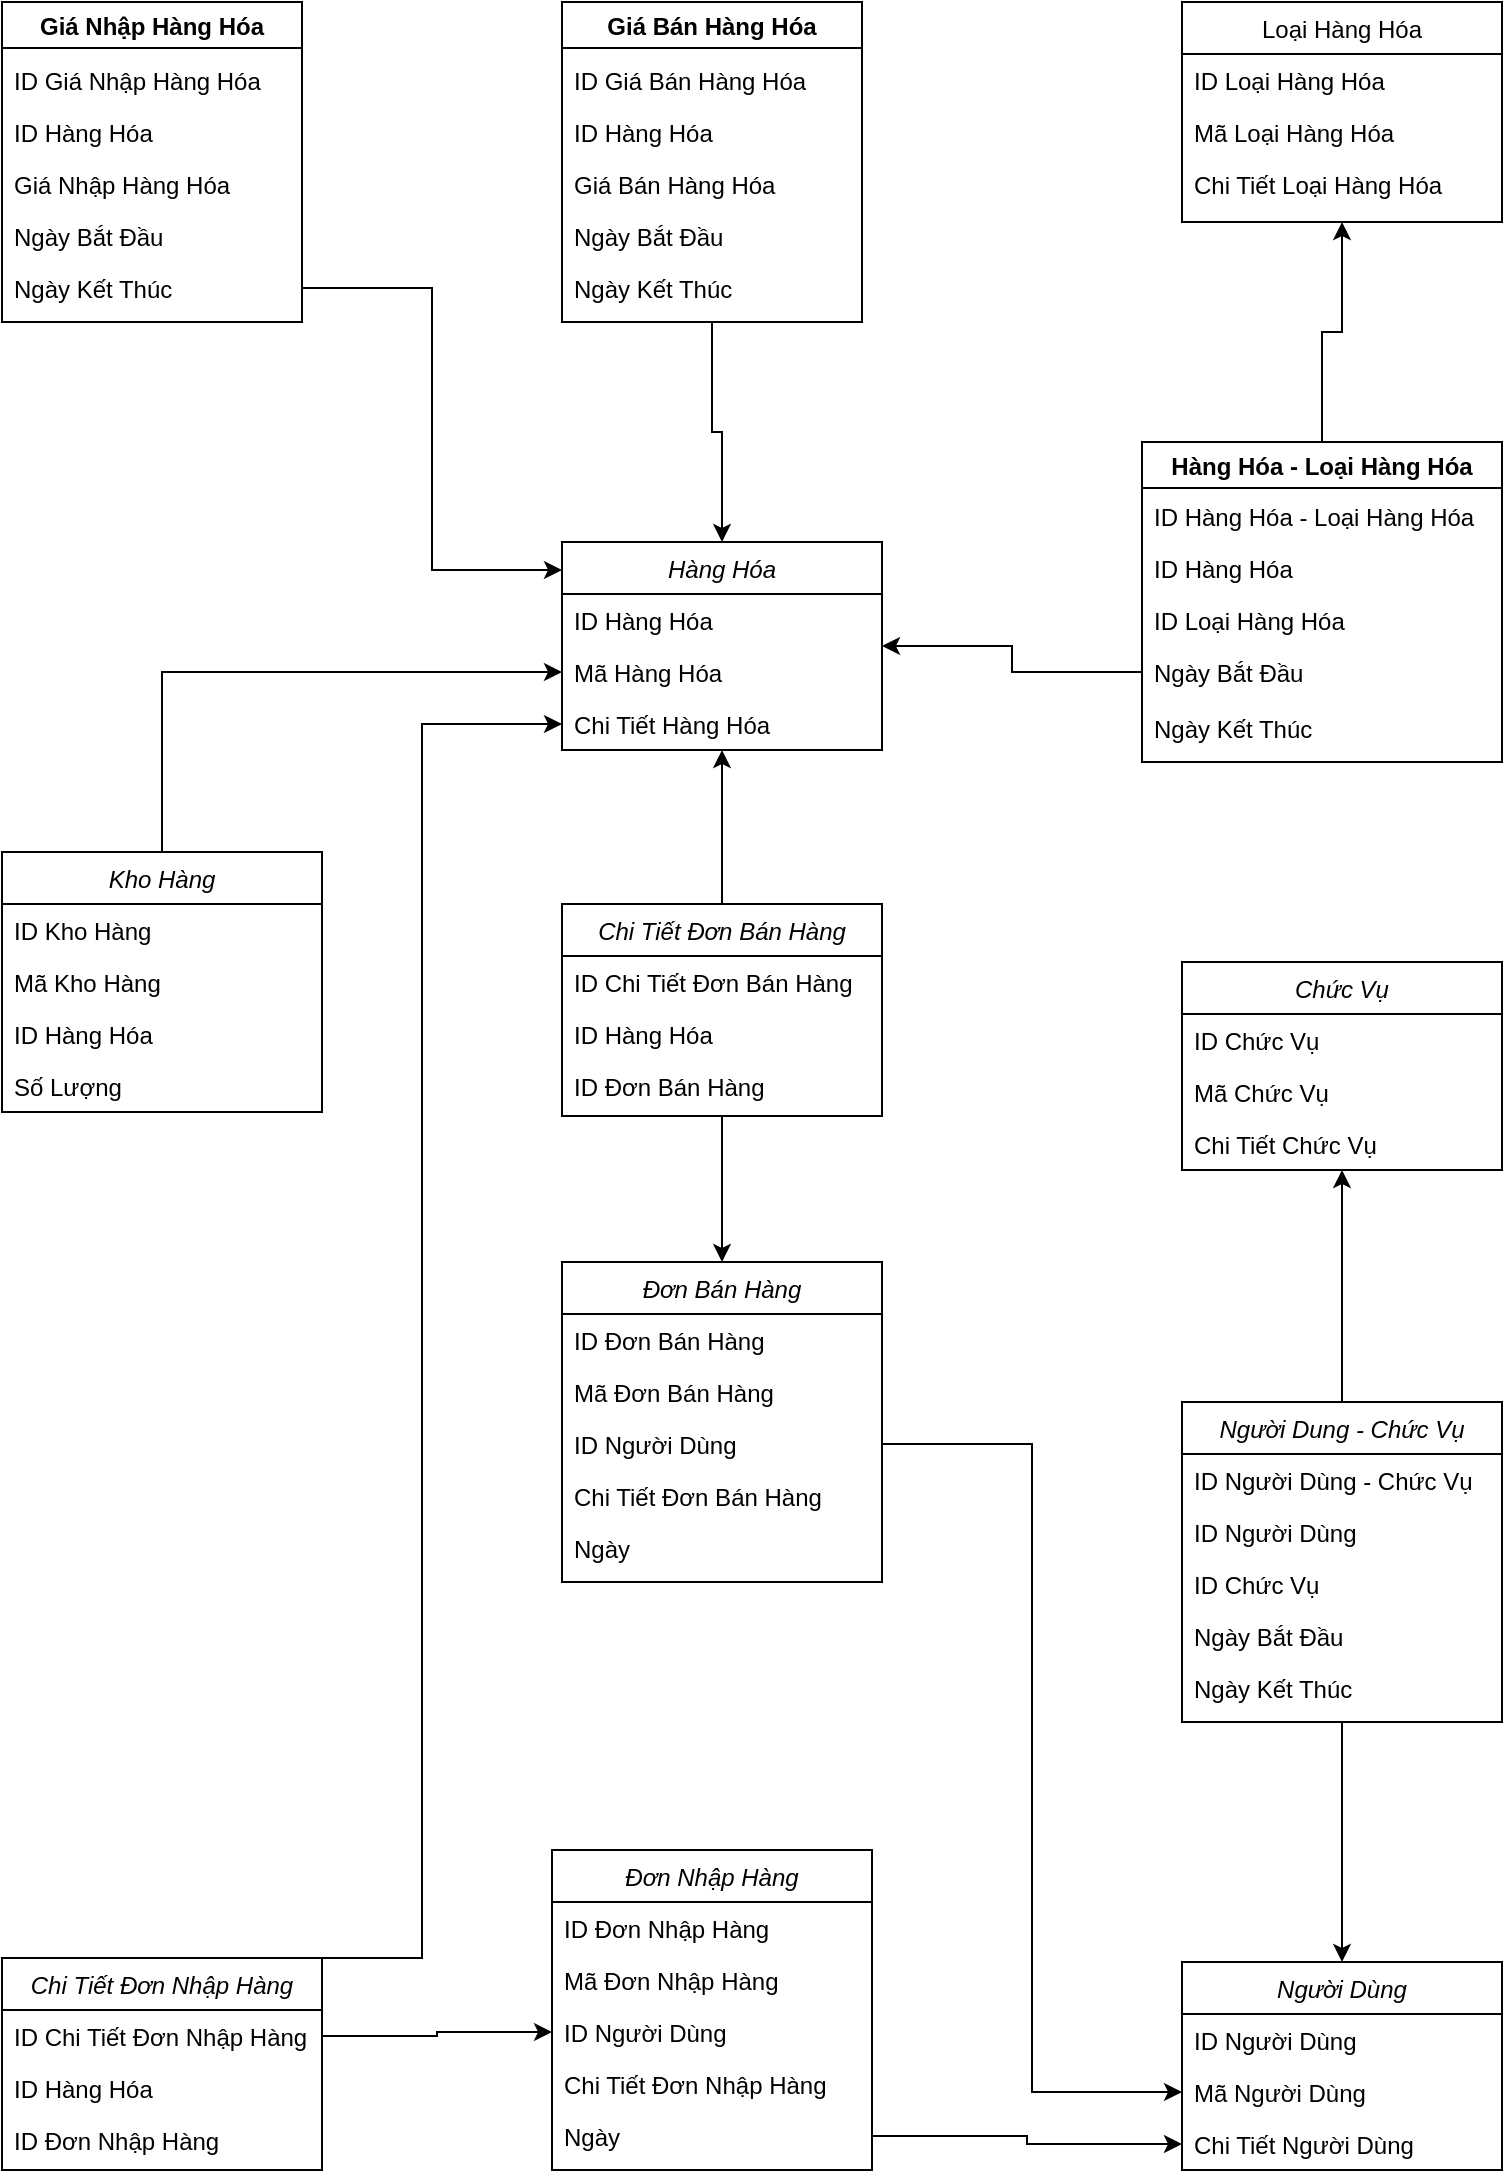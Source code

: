 <mxfile version="14.8.1" type="github">
  <diagram id="C5RBs43oDa-KdzZeNtuy" name="Page-1">
    <mxGraphModel dx="2204" dy="1164" grid="1" gridSize="10" guides="1" tooltips="1" connect="1" arrows="1" fold="1" page="1" pageScale="1" pageWidth="827" pageHeight="1169" math="0" shadow="0">
      <root>
        <mxCell id="WIyWlLk6GJQsqaUBKTNV-0" />
        <mxCell id="WIyWlLk6GJQsqaUBKTNV-1" parent="WIyWlLk6GJQsqaUBKTNV-0" />
        <mxCell id="zkfFHV4jXpPFQw0GAbJ--0" value="Hàng Hóa" style="swimlane;fontStyle=2;align=center;verticalAlign=top;childLayout=stackLayout;horizontal=1;startSize=26;horizontalStack=0;resizeParent=1;resizeLast=0;collapsible=1;marginBottom=0;rounded=0;shadow=0;strokeWidth=1;" parent="WIyWlLk6GJQsqaUBKTNV-1" vertex="1">
          <mxGeometry x="320" y="300" width="160" height="104" as="geometry">
            <mxRectangle x="230" y="140" width="160" height="26" as="alternateBounds" />
          </mxGeometry>
        </mxCell>
        <mxCell id="zkfFHV4jXpPFQw0GAbJ--1" value="ID Hàng Hóa" style="text;align=left;verticalAlign=top;spacingLeft=4;spacingRight=4;overflow=hidden;rotatable=0;points=[[0,0.5],[1,0.5]];portConstraint=eastwest;" parent="zkfFHV4jXpPFQw0GAbJ--0" vertex="1">
          <mxGeometry y="26" width="160" height="26" as="geometry" />
        </mxCell>
        <mxCell id="zkfFHV4jXpPFQw0GAbJ--2" value="Mã Hàng Hóa" style="text;align=left;verticalAlign=top;spacingLeft=4;spacingRight=4;overflow=hidden;rotatable=0;points=[[0,0.5],[1,0.5]];portConstraint=eastwest;rounded=0;shadow=0;html=0;" parent="zkfFHV4jXpPFQw0GAbJ--0" vertex="1">
          <mxGeometry y="52" width="160" height="26" as="geometry" />
        </mxCell>
        <mxCell id="zkfFHV4jXpPFQw0GAbJ--5" value="Chi Tiết Hàng Hóa" style="text;align=left;verticalAlign=top;spacingLeft=4;spacingRight=4;overflow=hidden;rotatable=0;points=[[0,0.5],[1,0.5]];portConstraint=eastwest;" parent="zkfFHV4jXpPFQw0GAbJ--0" vertex="1">
          <mxGeometry y="78" width="160" height="26" as="geometry" />
        </mxCell>
        <mxCell id="zkfFHV4jXpPFQw0GAbJ--17" value="Loại Hàng Hóa" style="swimlane;fontStyle=0;align=center;verticalAlign=top;childLayout=stackLayout;horizontal=1;startSize=26;horizontalStack=0;resizeParent=1;resizeLast=0;collapsible=1;marginBottom=0;rounded=0;shadow=0;strokeWidth=1;" parent="WIyWlLk6GJQsqaUBKTNV-1" vertex="1">
          <mxGeometry x="630" y="30" width="160" height="110" as="geometry">
            <mxRectangle x="550" y="140" width="160" height="26" as="alternateBounds" />
          </mxGeometry>
        </mxCell>
        <mxCell id="zkfFHV4jXpPFQw0GAbJ--18" value="ID Loại Hàng Hóa" style="text;align=left;verticalAlign=top;spacingLeft=4;spacingRight=4;overflow=hidden;rotatable=0;points=[[0,0.5],[1,0.5]];portConstraint=eastwest;" parent="zkfFHV4jXpPFQw0GAbJ--17" vertex="1">
          <mxGeometry y="26" width="160" height="26" as="geometry" />
        </mxCell>
        <mxCell id="zkfFHV4jXpPFQw0GAbJ--19" value="Mã Loại Hàng Hóa" style="text;align=left;verticalAlign=top;spacingLeft=4;spacingRight=4;overflow=hidden;rotatable=0;points=[[0,0.5],[1,0.5]];portConstraint=eastwest;rounded=0;shadow=0;html=0;" parent="zkfFHV4jXpPFQw0GAbJ--17" vertex="1">
          <mxGeometry y="52" width="160" height="26" as="geometry" />
        </mxCell>
        <mxCell id="zkfFHV4jXpPFQw0GAbJ--20" value="Chi Tiết Loại Hàng Hóa" style="text;align=left;verticalAlign=top;spacingLeft=4;spacingRight=4;overflow=hidden;rotatable=0;points=[[0,0.5],[1,0.5]];portConstraint=eastwest;rounded=0;shadow=0;html=0;" parent="zkfFHV4jXpPFQw0GAbJ--17" vertex="1">
          <mxGeometry y="78" width="160" height="26" as="geometry" />
        </mxCell>
        <mxCell id="qcAaCs2L5C_8BbUkwWK2-37" style="edgeStyle=orthogonalEdgeStyle;rounded=0;orthogonalLoop=1;jettySize=auto;html=1;exitX=0.5;exitY=0;exitDx=0;exitDy=0;" edge="1" parent="WIyWlLk6GJQsqaUBKTNV-1" source="qcAaCs2L5C_8BbUkwWK2-0" target="zkfFHV4jXpPFQw0GAbJ--17">
          <mxGeometry relative="1" as="geometry" />
        </mxCell>
        <mxCell id="qcAaCs2L5C_8BbUkwWK2-0" value="Hàng Hóa - Loại Hàng Hóa" style="swimlane;" vertex="1" parent="WIyWlLk6GJQsqaUBKTNV-1">
          <mxGeometry x="610" y="250" width="180" height="160" as="geometry" />
        </mxCell>
        <mxCell id="qcAaCs2L5C_8BbUkwWK2-6" value="ID Hàng Hóa - Loại Hàng Hóa" style="text;align=left;verticalAlign=top;spacingLeft=4;spacingRight=4;overflow=hidden;rotatable=0;points=[[0,0.5],[1,0.5]];portConstraint=eastwest;" vertex="1" parent="qcAaCs2L5C_8BbUkwWK2-0">
          <mxGeometry y="24" width="180" height="26" as="geometry" />
        </mxCell>
        <mxCell id="qcAaCs2L5C_8BbUkwWK2-7" value="ID Hàng Hóa" style="text;align=left;verticalAlign=top;spacingLeft=4;spacingRight=4;overflow=hidden;rotatable=0;points=[[0,0.5],[1,0.5]];portConstraint=eastwest;" vertex="1" parent="qcAaCs2L5C_8BbUkwWK2-0">
          <mxGeometry y="50" width="180" height="26" as="geometry" />
        </mxCell>
        <mxCell id="qcAaCs2L5C_8BbUkwWK2-8" value="ID Loại Hàng Hóa" style="text;align=left;verticalAlign=top;spacingLeft=4;spacingRight=4;overflow=hidden;rotatable=0;points=[[0,0.5],[1,0.5]];portConstraint=eastwest;" vertex="1" parent="qcAaCs2L5C_8BbUkwWK2-0">
          <mxGeometry y="76" width="180" height="26" as="geometry" />
        </mxCell>
        <mxCell id="qcAaCs2L5C_8BbUkwWK2-9" value="Ngày Bắt Đầu" style="text;align=left;verticalAlign=top;spacingLeft=4;spacingRight=4;overflow=hidden;rotatable=0;points=[[0,0.5],[1,0.5]];portConstraint=eastwest;" vertex="1" parent="qcAaCs2L5C_8BbUkwWK2-0">
          <mxGeometry y="102" width="180" height="26" as="geometry" />
        </mxCell>
        <mxCell id="qcAaCs2L5C_8BbUkwWK2-10" value="Ngày Kết Thúc" style="text;align=left;verticalAlign=top;spacingLeft=4;spacingRight=4;overflow=hidden;rotatable=0;points=[[0,0.5],[1,0.5]];portConstraint=eastwest;" vertex="1" parent="qcAaCs2L5C_8BbUkwWK2-0">
          <mxGeometry y="130" width="180" height="26" as="geometry" />
        </mxCell>
        <mxCell id="qcAaCs2L5C_8BbUkwWK2-39" style="edgeStyle=orthogonalEdgeStyle;rounded=0;orthogonalLoop=1;jettySize=auto;html=1;exitX=0.5;exitY=1;exitDx=0;exitDy=0;" edge="1" parent="WIyWlLk6GJQsqaUBKTNV-1" source="qcAaCs2L5C_8BbUkwWK2-13" target="zkfFHV4jXpPFQw0GAbJ--0">
          <mxGeometry relative="1" as="geometry" />
        </mxCell>
        <mxCell id="qcAaCs2L5C_8BbUkwWK2-13" value="Giá Bán Hàng Hóa" style="swimlane;" vertex="1" parent="WIyWlLk6GJQsqaUBKTNV-1">
          <mxGeometry x="320" y="30" width="150" height="160" as="geometry" />
        </mxCell>
        <mxCell id="qcAaCs2L5C_8BbUkwWK2-14" value="ID Giá Bán Hàng Hóa" style="text;align=left;verticalAlign=top;spacingLeft=4;spacingRight=4;overflow=hidden;rotatable=0;points=[[0,0.5],[1,0.5]];portConstraint=eastwest;" vertex="1" parent="qcAaCs2L5C_8BbUkwWK2-13">
          <mxGeometry y="26" width="150" height="26" as="geometry" />
        </mxCell>
        <mxCell id="qcAaCs2L5C_8BbUkwWK2-15" value="Giá Bán Hàng Hóa" style="text;align=left;verticalAlign=top;spacingLeft=4;spacingRight=4;overflow=hidden;rotatable=0;points=[[0,0.5],[1,0.5]];portConstraint=eastwest;" vertex="1" parent="qcAaCs2L5C_8BbUkwWK2-13">
          <mxGeometry y="78" width="150" height="26" as="geometry" />
        </mxCell>
        <mxCell id="qcAaCs2L5C_8BbUkwWK2-16" value="ID Hàng Hóa" style="text;align=left;verticalAlign=top;spacingLeft=4;spacingRight=4;overflow=hidden;rotatable=0;points=[[0,0.5],[1,0.5]];portConstraint=eastwest;" vertex="1" parent="qcAaCs2L5C_8BbUkwWK2-13">
          <mxGeometry y="52" width="150" height="26" as="geometry" />
        </mxCell>
        <mxCell id="qcAaCs2L5C_8BbUkwWK2-17" value="Ngày Bắt Đầu" style="text;align=left;verticalAlign=top;spacingLeft=4;spacingRight=4;overflow=hidden;rotatable=0;points=[[0,0.5],[1,0.5]];portConstraint=eastwest;" vertex="1" parent="qcAaCs2L5C_8BbUkwWK2-13">
          <mxGeometry y="104" width="150" height="26" as="geometry" />
        </mxCell>
        <mxCell id="qcAaCs2L5C_8BbUkwWK2-18" value="Ngày Kết Thúc" style="text;align=left;verticalAlign=top;spacingLeft=4;spacingRight=4;overflow=hidden;rotatable=0;points=[[0,0.5],[1,0.5]];portConstraint=eastwest;" vertex="1" parent="qcAaCs2L5C_8BbUkwWK2-13">
          <mxGeometry y="130" width="150" height="26" as="geometry" />
        </mxCell>
        <mxCell id="qcAaCs2L5C_8BbUkwWK2-20" value="Người Dùng" style="swimlane;fontStyle=2;align=center;verticalAlign=top;childLayout=stackLayout;horizontal=1;startSize=26;horizontalStack=0;resizeParent=1;resizeLast=0;collapsible=1;marginBottom=0;rounded=0;shadow=0;strokeWidth=1;" vertex="1" parent="WIyWlLk6GJQsqaUBKTNV-1">
          <mxGeometry x="630" y="1010" width="160" height="104" as="geometry">
            <mxRectangle x="230" y="140" width="160" height="26" as="alternateBounds" />
          </mxGeometry>
        </mxCell>
        <mxCell id="qcAaCs2L5C_8BbUkwWK2-21" value="ID Người Dùng" style="text;align=left;verticalAlign=top;spacingLeft=4;spacingRight=4;overflow=hidden;rotatable=0;points=[[0,0.5],[1,0.5]];portConstraint=eastwest;" vertex="1" parent="qcAaCs2L5C_8BbUkwWK2-20">
          <mxGeometry y="26" width="160" height="26" as="geometry" />
        </mxCell>
        <mxCell id="qcAaCs2L5C_8BbUkwWK2-22" value="Mã Người Dùng" style="text;align=left;verticalAlign=top;spacingLeft=4;spacingRight=4;overflow=hidden;rotatable=0;points=[[0,0.5],[1,0.5]];portConstraint=eastwest;rounded=0;shadow=0;html=0;" vertex="1" parent="qcAaCs2L5C_8BbUkwWK2-20">
          <mxGeometry y="52" width="160" height="26" as="geometry" />
        </mxCell>
        <mxCell id="qcAaCs2L5C_8BbUkwWK2-23" value="Chi Tiết Người Dùng" style="text;align=left;verticalAlign=top;spacingLeft=4;spacingRight=4;overflow=hidden;rotatable=0;points=[[0,0.5],[1,0.5]];portConstraint=eastwest;" vertex="1" parent="qcAaCs2L5C_8BbUkwWK2-20">
          <mxGeometry y="78" width="160" height="26" as="geometry" />
        </mxCell>
        <mxCell id="qcAaCs2L5C_8BbUkwWK2-24" value="Chức Vụ" style="swimlane;fontStyle=2;align=center;verticalAlign=top;childLayout=stackLayout;horizontal=1;startSize=26;horizontalStack=0;resizeParent=1;resizeLast=0;collapsible=1;marginBottom=0;rounded=0;shadow=0;strokeWidth=1;" vertex="1" parent="WIyWlLk6GJQsqaUBKTNV-1">
          <mxGeometry x="630" y="510" width="160" height="104" as="geometry">
            <mxRectangle x="230" y="140" width="160" height="26" as="alternateBounds" />
          </mxGeometry>
        </mxCell>
        <mxCell id="qcAaCs2L5C_8BbUkwWK2-25" value="ID Chức Vụ" style="text;align=left;verticalAlign=top;spacingLeft=4;spacingRight=4;overflow=hidden;rotatable=0;points=[[0,0.5],[1,0.5]];portConstraint=eastwest;" vertex="1" parent="qcAaCs2L5C_8BbUkwWK2-24">
          <mxGeometry y="26" width="160" height="26" as="geometry" />
        </mxCell>
        <mxCell id="qcAaCs2L5C_8BbUkwWK2-26" value="Mã Chức Vụ" style="text;align=left;verticalAlign=top;spacingLeft=4;spacingRight=4;overflow=hidden;rotatable=0;points=[[0,0.5],[1,0.5]];portConstraint=eastwest;rounded=0;shadow=0;html=0;" vertex="1" parent="qcAaCs2L5C_8BbUkwWK2-24">
          <mxGeometry y="52" width="160" height="26" as="geometry" />
        </mxCell>
        <mxCell id="qcAaCs2L5C_8BbUkwWK2-27" value="Chi Tiết Chức Vụ" style="text;align=left;verticalAlign=top;spacingLeft=4;spacingRight=4;overflow=hidden;rotatable=0;points=[[0,0.5],[1,0.5]];portConstraint=eastwest;" vertex="1" parent="qcAaCs2L5C_8BbUkwWK2-24">
          <mxGeometry y="78" width="160" height="26" as="geometry" />
        </mxCell>
        <mxCell id="qcAaCs2L5C_8BbUkwWK2-35" style="edgeStyle=orthogonalEdgeStyle;rounded=0;orthogonalLoop=1;jettySize=auto;html=1;exitX=0.5;exitY=0;exitDx=0;exitDy=0;" edge="1" parent="WIyWlLk6GJQsqaUBKTNV-1" source="qcAaCs2L5C_8BbUkwWK2-28" target="qcAaCs2L5C_8BbUkwWK2-24">
          <mxGeometry relative="1" as="geometry" />
        </mxCell>
        <mxCell id="qcAaCs2L5C_8BbUkwWK2-74" style="edgeStyle=orthogonalEdgeStyle;rounded=0;orthogonalLoop=1;jettySize=auto;html=1;exitX=0.5;exitY=1;exitDx=0;exitDy=0;" edge="1" parent="WIyWlLk6GJQsqaUBKTNV-1" source="qcAaCs2L5C_8BbUkwWK2-28" target="qcAaCs2L5C_8BbUkwWK2-20">
          <mxGeometry relative="1" as="geometry" />
        </mxCell>
        <mxCell id="qcAaCs2L5C_8BbUkwWK2-28" value="Người Dung - Chức Vụ" style="swimlane;fontStyle=2;align=center;verticalAlign=top;childLayout=stackLayout;horizontal=1;startSize=26;horizontalStack=0;resizeParent=1;resizeLast=0;collapsible=1;marginBottom=0;rounded=0;shadow=0;strokeWidth=1;" vertex="1" parent="WIyWlLk6GJQsqaUBKTNV-1">
          <mxGeometry x="630" y="730" width="160" height="160" as="geometry">
            <mxRectangle x="230" y="140" width="160" height="26" as="alternateBounds" />
          </mxGeometry>
        </mxCell>
        <mxCell id="qcAaCs2L5C_8BbUkwWK2-29" value="ID Người Dùng - Chức Vụ" style="text;align=left;verticalAlign=top;spacingLeft=4;spacingRight=4;overflow=hidden;rotatable=0;points=[[0,0.5],[1,0.5]];portConstraint=eastwest;" vertex="1" parent="qcAaCs2L5C_8BbUkwWK2-28">
          <mxGeometry y="26" width="160" height="26" as="geometry" />
        </mxCell>
        <mxCell id="qcAaCs2L5C_8BbUkwWK2-30" value="ID Người Dùng" style="text;align=left;verticalAlign=top;spacingLeft=4;spacingRight=4;overflow=hidden;rotatable=0;points=[[0,0.5],[1,0.5]];portConstraint=eastwest;rounded=0;shadow=0;html=0;" vertex="1" parent="qcAaCs2L5C_8BbUkwWK2-28">
          <mxGeometry y="52" width="160" height="26" as="geometry" />
        </mxCell>
        <mxCell id="qcAaCs2L5C_8BbUkwWK2-31" value="ID Chức Vụ" style="text;align=left;verticalAlign=top;spacingLeft=4;spacingRight=4;overflow=hidden;rotatable=0;points=[[0,0.5],[1,0.5]];portConstraint=eastwest;" vertex="1" parent="qcAaCs2L5C_8BbUkwWK2-28">
          <mxGeometry y="78" width="160" height="26" as="geometry" />
        </mxCell>
        <mxCell id="qcAaCs2L5C_8BbUkwWK2-32" value="Ngày Bắt Đầu" style="text;align=left;verticalAlign=top;spacingLeft=4;spacingRight=4;overflow=hidden;rotatable=0;points=[[0,0.5],[1,0.5]];portConstraint=eastwest;" vertex="1" parent="qcAaCs2L5C_8BbUkwWK2-28">
          <mxGeometry y="104" width="160" height="26" as="geometry" />
        </mxCell>
        <mxCell id="qcAaCs2L5C_8BbUkwWK2-34" value="Ngày Kết Thúc" style="text;align=left;verticalAlign=top;spacingLeft=4;spacingRight=4;overflow=hidden;rotatable=0;points=[[0,0.5],[1,0.5]];portConstraint=eastwest;" vertex="1" parent="qcAaCs2L5C_8BbUkwWK2-28">
          <mxGeometry y="130" width="160" height="26" as="geometry" />
        </mxCell>
        <mxCell id="qcAaCs2L5C_8BbUkwWK2-38" style="edgeStyle=orthogonalEdgeStyle;rounded=0;orthogonalLoop=1;jettySize=auto;html=1;exitX=0;exitY=0.5;exitDx=0;exitDy=0;" edge="1" parent="WIyWlLk6GJQsqaUBKTNV-1" source="qcAaCs2L5C_8BbUkwWK2-9" target="zkfFHV4jXpPFQw0GAbJ--0">
          <mxGeometry relative="1" as="geometry" />
        </mxCell>
        <mxCell id="qcAaCs2L5C_8BbUkwWK2-82" style="edgeStyle=orthogonalEdgeStyle;rounded=0;orthogonalLoop=1;jettySize=auto;html=1;exitX=0.5;exitY=0;exitDx=0;exitDy=0;entryX=0;entryY=0.5;entryDx=0;entryDy=0;" edge="1" parent="WIyWlLk6GJQsqaUBKTNV-1" source="qcAaCs2L5C_8BbUkwWK2-40" target="zkfFHV4jXpPFQw0GAbJ--2">
          <mxGeometry relative="1" as="geometry" />
        </mxCell>
        <mxCell id="qcAaCs2L5C_8BbUkwWK2-40" value="Kho Hàng" style="swimlane;fontStyle=2;align=center;verticalAlign=top;childLayout=stackLayout;horizontal=1;startSize=26;horizontalStack=0;resizeParent=1;resizeLast=0;collapsible=1;marginBottom=0;rounded=0;shadow=0;strokeWidth=1;" vertex="1" parent="WIyWlLk6GJQsqaUBKTNV-1">
          <mxGeometry x="40" y="455" width="160" height="130" as="geometry">
            <mxRectangle x="230" y="140" width="160" height="26" as="alternateBounds" />
          </mxGeometry>
        </mxCell>
        <mxCell id="qcAaCs2L5C_8BbUkwWK2-41" value="ID Kho Hàng" style="text;align=left;verticalAlign=top;spacingLeft=4;spacingRight=4;overflow=hidden;rotatable=0;points=[[0,0.5],[1,0.5]];portConstraint=eastwest;" vertex="1" parent="qcAaCs2L5C_8BbUkwWK2-40">
          <mxGeometry y="26" width="160" height="26" as="geometry" />
        </mxCell>
        <mxCell id="qcAaCs2L5C_8BbUkwWK2-42" value="Mã Kho Hàng" style="text;align=left;verticalAlign=top;spacingLeft=4;spacingRight=4;overflow=hidden;rotatable=0;points=[[0,0.5],[1,0.5]];portConstraint=eastwest;rounded=0;shadow=0;html=0;" vertex="1" parent="qcAaCs2L5C_8BbUkwWK2-40">
          <mxGeometry y="52" width="160" height="26" as="geometry" />
        </mxCell>
        <mxCell id="qcAaCs2L5C_8BbUkwWK2-43" value="ID Hàng Hóa" style="text;align=left;verticalAlign=top;spacingLeft=4;spacingRight=4;overflow=hidden;rotatable=0;points=[[0,0.5],[1,0.5]];portConstraint=eastwest;" vertex="1" parent="qcAaCs2L5C_8BbUkwWK2-40">
          <mxGeometry y="78" width="160" height="26" as="geometry" />
        </mxCell>
        <mxCell id="qcAaCs2L5C_8BbUkwWK2-59" value="Số Lượng" style="text;align=left;verticalAlign=top;spacingLeft=4;spacingRight=4;overflow=hidden;rotatable=0;points=[[0,0.5],[1,0.5]];portConstraint=eastwest;" vertex="1" parent="qcAaCs2L5C_8BbUkwWK2-40">
          <mxGeometry y="104" width="160" height="26" as="geometry" />
        </mxCell>
        <mxCell id="qcAaCs2L5C_8BbUkwWK2-44" value="Đơn Bán Hàng" style="swimlane;fontStyle=2;align=center;verticalAlign=top;childLayout=stackLayout;horizontal=1;startSize=26;horizontalStack=0;resizeParent=1;resizeLast=0;collapsible=1;marginBottom=0;rounded=0;shadow=0;strokeWidth=1;" vertex="1" parent="WIyWlLk6GJQsqaUBKTNV-1">
          <mxGeometry x="320" y="660" width="160" height="160" as="geometry">
            <mxRectangle x="230" y="140" width="160" height="26" as="alternateBounds" />
          </mxGeometry>
        </mxCell>
        <mxCell id="qcAaCs2L5C_8BbUkwWK2-45" value="ID Đơn Bán Hàng" style="text;align=left;verticalAlign=top;spacingLeft=4;spacingRight=4;overflow=hidden;rotatable=0;points=[[0,0.5],[1,0.5]];portConstraint=eastwest;" vertex="1" parent="qcAaCs2L5C_8BbUkwWK2-44">
          <mxGeometry y="26" width="160" height="26" as="geometry" />
        </mxCell>
        <mxCell id="qcAaCs2L5C_8BbUkwWK2-46" value="Mã Đơn Bán Hàng" style="text;align=left;verticalAlign=top;spacingLeft=4;spacingRight=4;overflow=hidden;rotatable=0;points=[[0,0.5],[1,0.5]];portConstraint=eastwest;rounded=0;shadow=0;html=0;" vertex="1" parent="qcAaCs2L5C_8BbUkwWK2-44">
          <mxGeometry y="52" width="160" height="26" as="geometry" />
        </mxCell>
        <mxCell id="qcAaCs2L5C_8BbUkwWK2-49" value="ID Người Dùng" style="text;align=left;verticalAlign=top;spacingLeft=4;spacingRight=4;overflow=hidden;rotatable=0;points=[[0,0.5],[1,0.5]];portConstraint=eastwest;" vertex="1" parent="qcAaCs2L5C_8BbUkwWK2-44">
          <mxGeometry y="78" width="160" height="26" as="geometry" />
        </mxCell>
        <mxCell id="qcAaCs2L5C_8BbUkwWK2-47" value="Chi Tiết Đơn Bán Hàng" style="text;align=left;verticalAlign=top;spacingLeft=4;spacingRight=4;overflow=hidden;rotatable=0;points=[[0,0.5],[1,0.5]];portConstraint=eastwest;" vertex="1" parent="qcAaCs2L5C_8BbUkwWK2-44">
          <mxGeometry y="104" width="160" height="26" as="geometry" />
        </mxCell>
        <mxCell id="qcAaCs2L5C_8BbUkwWK2-48" value="Ngày" style="text;align=left;verticalAlign=top;spacingLeft=4;spacingRight=4;overflow=hidden;rotatable=0;points=[[0,0.5],[1,0.5]];portConstraint=eastwest;" vertex="1" parent="qcAaCs2L5C_8BbUkwWK2-44">
          <mxGeometry y="130" width="160" height="26" as="geometry" />
        </mxCell>
        <mxCell id="qcAaCs2L5C_8BbUkwWK2-50" style="edgeStyle=orthogonalEdgeStyle;rounded=0;orthogonalLoop=1;jettySize=auto;html=1;exitX=1;exitY=0.5;exitDx=0;exitDy=0;entryX=0;entryY=0.5;entryDx=0;entryDy=0;" edge="1" parent="WIyWlLk6GJQsqaUBKTNV-1" source="qcAaCs2L5C_8BbUkwWK2-49" target="qcAaCs2L5C_8BbUkwWK2-22">
          <mxGeometry relative="1" as="geometry" />
        </mxCell>
        <mxCell id="qcAaCs2L5C_8BbUkwWK2-57" style="edgeStyle=orthogonalEdgeStyle;rounded=0;orthogonalLoop=1;jettySize=auto;html=1;exitX=0.5;exitY=0;exitDx=0;exitDy=0;" edge="1" parent="WIyWlLk6GJQsqaUBKTNV-1" source="qcAaCs2L5C_8BbUkwWK2-51" target="zkfFHV4jXpPFQw0GAbJ--0">
          <mxGeometry relative="1" as="geometry" />
        </mxCell>
        <mxCell id="qcAaCs2L5C_8BbUkwWK2-58" style="edgeStyle=orthogonalEdgeStyle;rounded=0;orthogonalLoop=1;jettySize=auto;html=1;exitX=0.5;exitY=1;exitDx=0;exitDy=0;" edge="1" parent="WIyWlLk6GJQsqaUBKTNV-1" source="qcAaCs2L5C_8BbUkwWK2-51" target="qcAaCs2L5C_8BbUkwWK2-44">
          <mxGeometry relative="1" as="geometry" />
        </mxCell>
        <mxCell id="qcAaCs2L5C_8BbUkwWK2-51" value="Chi Tiết Đơn Bán Hàng" style="swimlane;fontStyle=2;align=center;verticalAlign=top;childLayout=stackLayout;horizontal=1;startSize=26;horizontalStack=0;resizeParent=1;resizeLast=0;collapsible=1;marginBottom=0;rounded=0;shadow=0;strokeWidth=1;" vertex="1" parent="WIyWlLk6GJQsqaUBKTNV-1">
          <mxGeometry x="320" y="481" width="160" height="106" as="geometry">
            <mxRectangle x="230" y="140" width="160" height="26" as="alternateBounds" />
          </mxGeometry>
        </mxCell>
        <mxCell id="qcAaCs2L5C_8BbUkwWK2-53" value="ID Chi Tiết Đơn Bán Hàng" style="text;align=left;verticalAlign=top;spacingLeft=4;spacingRight=4;overflow=hidden;rotatable=0;points=[[0,0.5],[1,0.5]];portConstraint=eastwest;rounded=0;shadow=0;html=0;" vertex="1" parent="qcAaCs2L5C_8BbUkwWK2-51">
          <mxGeometry y="26" width="160" height="26" as="geometry" />
        </mxCell>
        <mxCell id="qcAaCs2L5C_8BbUkwWK2-54" value="ID Hàng Hóa" style="text;align=left;verticalAlign=top;spacingLeft=4;spacingRight=4;overflow=hidden;rotatable=0;points=[[0,0.5],[1,0.5]];portConstraint=eastwest;" vertex="1" parent="qcAaCs2L5C_8BbUkwWK2-51">
          <mxGeometry y="52" width="160" height="26" as="geometry" />
        </mxCell>
        <mxCell id="qcAaCs2L5C_8BbUkwWK2-55" value="ID Đơn Bán Hàng" style="text;align=left;verticalAlign=top;spacingLeft=4;spacingRight=4;overflow=hidden;rotatable=0;points=[[0,0.5],[1,0.5]];portConstraint=eastwest;" vertex="1" parent="qcAaCs2L5C_8BbUkwWK2-51">
          <mxGeometry y="78" width="160" height="26" as="geometry" />
        </mxCell>
        <mxCell id="qcAaCs2L5C_8BbUkwWK2-60" value="Giá Nhập Hàng Hóa" style="swimlane;" vertex="1" parent="WIyWlLk6GJQsqaUBKTNV-1">
          <mxGeometry x="40" y="30" width="150" height="160" as="geometry" />
        </mxCell>
        <mxCell id="qcAaCs2L5C_8BbUkwWK2-61" value="ID Giá Nhập Hàng Hóa" style="text;align=left;verticalAlign=top;spacingLeft=4;spacingRight=4;overflow=hidden;rotatable=0;points=[[0,0.5],[1,0.5]];portConstraint=eastwest;" vertex="1" parent="qcAaCs2L5C_8BbUkwWK2-60">
          <mxGeometry y="26" width="150" height="26" as="geometry" />
        </mxCell>
        <mxCell id="qcAaCs2L5C_8BbUkwWK2-62" value="Giá Nhập Hàng Hóa" style="text;align=left;verticalAlign=top;spacingLeft=4;spacingRight=4;overflow=hidden;rotatable=0;points=[[0,0.5],[1,0.5]];portConstraint=eastwest;" vertex="1" parent="qcAaCs2L5C_8BbUkwWK2-60">
          <mxGeometry y="78" width="150" height="26" as="geometry" />
        </mxCell>
        <mxCell id="qcAaCs2L5C_8BbUkwWK2-63" value="ID Hàng Hóa" style="text;align=left;verticalAlign=top;spacingLeft=4;spacingRight=4;overflow=hidden;rotatable=0;points=[[0,0.5],[1,0.5]];portConstraint=eastwest;" vertex="1" parent="qcAaCs2L5C_8BbUkwWK2-60">
          <mxGeometry y="52" width="150" height="26" as="geometry" />
        </mxCell>
        <mxCell id="qcAaCs2L5C_8BbUkwWK2-64" value="Ngày Bắt Đầu" style="text;align=left;verticalAlign=top;spacingLeft=4;spacingRight=4;overflow=hidden;rotatable=0;points=[[0,0.5],[1,0.5]];portConstraint=eastwest;" vertex="1" parent="qcAaCs2L5C_8BbUkwWK2-60">
          <mxGeometry y="104" width="150" height="26" as="geometry" />
        </mxCell>
        <mxCell id="qcAaCs2L5C_8BbUkwWK2-65" value="Ngày Kết Thúc" style="text;align=left;verticalAlign=top;spacingLeft=4;spacingRight=4;overflow=hidden;rotatable=0;points=[[0,0.5],[1,0.5]];portConstraint=eastwest;" vertex="1" parent="qcAaCs2L5C_8BbUkwWK2-60">
          <mxGeometry y="130" width="150" height="26" as="geometry" />
        </mxCell>
        <mxCell id="qcAaCs2L5C_8BbUkwWK2-66" style="edgeStyle=orthogonalEdgeStyle;rounded=0;orthogonalLoop=1;jettySize=auto;html=1;exitX=1;exitY=0.5;exitDx=0;exitDy=0;entryX=0;entryY=0.135;entryDx=0;entryDy=0;entryPerimeter=0;" edge="1" parent="WIyWlLk6GJQsqaUBKTNV-1" source="qcAaCs2L5C_8BbUkwWK2-65" target="zkfFHV4jXpPFQw0GAbJ--0">
          <mxGeometry relative="1" as="geometry" />
        </mxCell>
        <mxCell id="qcAaCs2L5C_8BbUkwWK2-68" value="Đơn Nhập Hàng" style="swimlane;fontStyle=2;align=center;verticalAlign=top;childLayout=stackLayout;horizontal=1;startSize=26;horizontalStack=0;resizeParent=1;resizeLast=0;collapsible=1;marginBottom=0;rounded=0;shadow=0;strokeWidth=1;" vertex="1" parent="WIyWlLk6GJQsqaUBKTNV-1">
          <mxGeometry x="315" y="954" width="160" height="160" as="geometry">
            <mxRectangle x="230" y="140" width="160" height="26" as="alternateBounds" />
          </mxGeometry>
        </mxCell>
        <mxCell id="qcAaCs2L5C_8BbUkwWK2-69" value="ID Đơn Nhập Hàng" style="text;align=left;verticalAlign=top;spacingLeft=4;spacingRight=4;overflow=hidden;rotatable=0;points=[[0,0.5],[1,0.5]];portConstraint=eastwest;" vertex="1" parent="qcAaCs2L5C_8BbUkwWK2-68">
          <mxGeometry y="26" width="160" height="26" as="geometry" />
        </mxCell>
        <mxCell id="qcAaCs2L5C_8BbUkwWK2-70" value="Mã Đơn Nhập Hàng" style="text;align=left;verticalAlign=top;spacingLeft=4;spacingRight=4;overflow=hidden;rotatable=0;points=[[0,0.5],[1,0.5]];portConstraint=eastwest;rounded=0;shadow=0;html=0;" vertex="1" parent="qcAaCs2L5C_8BbUkwWK2-68">
          <mxGeometry y="52" width="160" height="26" as="geometry" />
        </mxCell>
        <mxCell id="qcAaCs2L5C_8BbUkwWK2-71" value="ID Người Dùng" style="text;align=left;verticalAlign=top;spacingLeft=4;spacingRight=4;overflow=hidden;rotatable=0;points=[[0,0.5],[1,0.5]];portConstraint=eastwest;" vertex="1" parent="qcAaCs2L5C_8BbUkwWK2-68">
          <mxGeometry y="78" width="160" height="26" as="geometry" />
        </mxCell>
        <mxCell id="qcAaCs2L5C_8BbUkwWK2-72" value="Chi Tiết Đơn Nhập Hàng" style="text;align=left;verticalAlign=top;spacingLeft=4;spacingRight=4;overflow=hidden;rotatable=0;points=[[0,0.5],[1,0.5]];portConstraint=eastwest;" vertex="1" parent="qcAaCs2L5C_8BbUkwWK2-68">
          <mxGeometry y="104" width="160" height="26" as="geometry" />
        </mxCell>
        <mxCell id="qcAaCs2L5C_8BbUkwWK2-73" value="Ngày" style="text;align=left;verticalAlign=top;spacingLeft=4;spacingRight=4;overflow=hidden;rotatable=0;points=[[0,0.5],[1,0.5]];portConstraint=eastwest;" vertex="1" parent="qcAaCs2L5C_8BbUkwWK2-68">
          <mxGeometry y="130" width="160" height="26" as="geometry" />
        </mxCell>
        <mxCell id="qcAaCs2L5C_8BbUkwWK2-75" style="edgeStyle=orthogonalEdgeStyle;rounded=0;orthogonalLoop=1;jettySize=auto;html=1;exitX=1;exitY=0.5;exitDx=0;exitDy=0;entryX=0;entryY=0.5;entryDx=0;entryDy=0;" edge="1" parent="WIyWlLk6GJQsqaUBKTNV-1" source="qcAaCs2L5C_8BbUkwWK2-73" target="qcAaCs2L5C_8BbUkwWK2-23">
          <mxGeometry relative="1" as="geometry" />
        </mxCell>
        <mxCell id="qcAaCs2L5C_8BbUkwWK2-83" style="edgeStyle=orthogonalEdgeStyle;rounded=0;orthogonalLoop=1;jettySize=auto;html=1;exitX=0.5;exitY=0;exitDx=0;exitDy=0;entryX=0;entryY=0.5;entryDx=0;entryDy=0;" edge="1" parent="WIyWlLk6GJQsqaUBKTNV-1" source="qcAaCs2L5C_8BbUkwWK2-76" target="zkfFHV4jXpPFQw0GAbJ--5">
          <mxGeometry relative="1" as="geometry">
            <Array as="points">
              <mxPoint x="250" y="1008" />
              <mxPoint x="250" y="391" />
            </Array>
          </mxGeometry>
        </mxCell>
        <mxCell id="qcAaCs2L5C_8BbUkwWK2-76" value="Chi Tiết Đơn Nhập Hàng" style="swimlane;fontStyle=2;align=center;verticalAlign=top;childLayout=stackLayout;horizontal=1;startSize=26;horizontalStack=0;resizeParent=1;resizeLast=0;collapsible=1;marginBottom=0;rounded=0;shadow=0;strokeWidth=1;" vertex="1" parent="WIyWlLk6GJQsqaUBKTNV-1">
          <mxGeometry x="40" y="1008" width="160" height="106" as="geometry">
            <mxRectangle x="230" y="140" width="160" height="26" as="alternateBounds" />
          </mxGeometry>
        </mxCell>
        <mxCell id="qcAaCs2L5C_8BbUkwWK2-77" value="ID Chi Tiết Đơn Nhập Hàng" style="text;align=left;verticalAlign=top;spacingLeft=4;spacingRight=4;overflow=hidden;rotatable=0;points=[[0,0.5],[1,0.5]];portConstraint=eastwest;rounded=0;shadow=0;html=0;" vertex="1" parent="qcAaCs2L5C_8BbUkwWK2-76">
          <mxGeometry y="26" width="160" height="26" as="geometry" />
        </mxCell>
        <mxCell id="qcAaCs2L5C_8BbUkwWK2-78" value="ID Hàng Hóa" style="text;align=left;verticalAlign=top;spacingLeft=4;spacingRight=4;overflow=hidden;rotatable=0;points=[[0,0.5],[1,0.5]];portConstraint=eastwest;" vertex="1" parent="qcAaCs2L5C_8BbUkwWK2-76">
          <mxGeometry y="52" width="160" height="26" as="geometry" />
        </mxCell>
        <mxCell id="qcAaCs2L5C_8BbUkwWK2-79" value="ID Đơn Nhập Hàng" style="text;align=left;verticalAlign=top;spacingLeft=4;spacingRight=4;overflow=hidden;rotatable=0;points=[[0,0.5],[1,0.5]];portConstraint=eastwest;" vertex="1" parent="qcAaCs2L5C_8BbUkwWK2-76">
          <mxGeometry y="78" width="160" height="26" as="geometry" />
        </mxCell>
        <mxCell id="qcAaCs2L5C_8BbUkwWK2-80" style="edgeStyle=orthogonalEdgeStyle;rounded=0;orthogonalLoop=1;jettySize=auto;html=1;exitX=1;exitY=0.5;exitDx=0;exitDy=0;entryX=0;entryY=0.5;entryDx=0;entryDy=0;" edge="1" parent="WIyWlLk6GJQsqaUBKTNV-1" source="qcAaCs2L5C_8BbUkwWK2-77" target="qcAaCs2L5C_8BbUkwWK2-71">
          <mxGeometry relative="1" as="geometry" />
        </mxCell>
      </root>
    </mxGraphModel>
  </diagram>
</mxfile>
